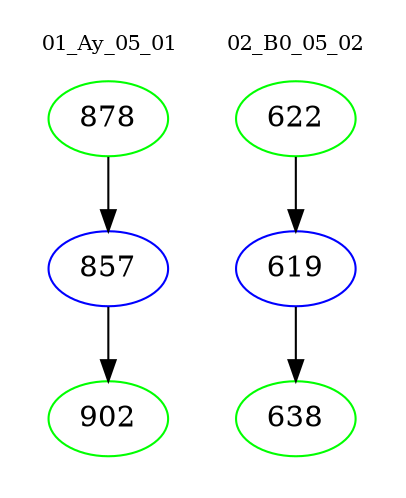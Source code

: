 digraph{
subgraph cluster_0 {
color = white
label = "01_Ay_05_01";
fontsize=10;
T0_878 [label="878", color="green"]
T0_878 -> T0_857 [color="black"]
T0_857 [label="857", color="blue"]
T0_857 -> T0_902 [color="black"]
T0_902 [label="902", color="green"]
}
subgraph cluster_1 {
color = white
label = "02_B0_05_02";
fontsize=10;
T1_622 [label="622", color="green"]
T1_622 -> T1_619 [color="black"]
T1_619 [label="619", color="blue"]
T1_619 -> T1_638 [color="black"]
T1_638 [label="638", color="green"]
}
}
